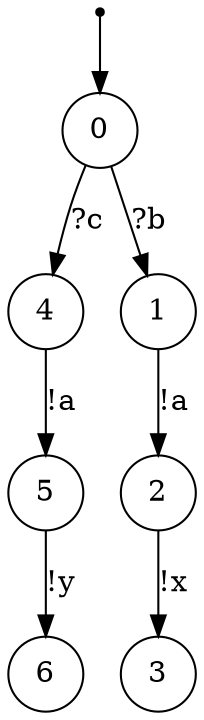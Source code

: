 digraph {
 node [shape=point] ENTRY
 node [shape=circle]
 ENTRY -> 0
0 -> 4 [label="?c"]
4 -> 5 [label="!a"]
5 -> 6 [label="!y"]
0 -> 1 [label="?b"]
1 -> 2 [label="!a"]
2 -> 3 [label="!x"]
}
